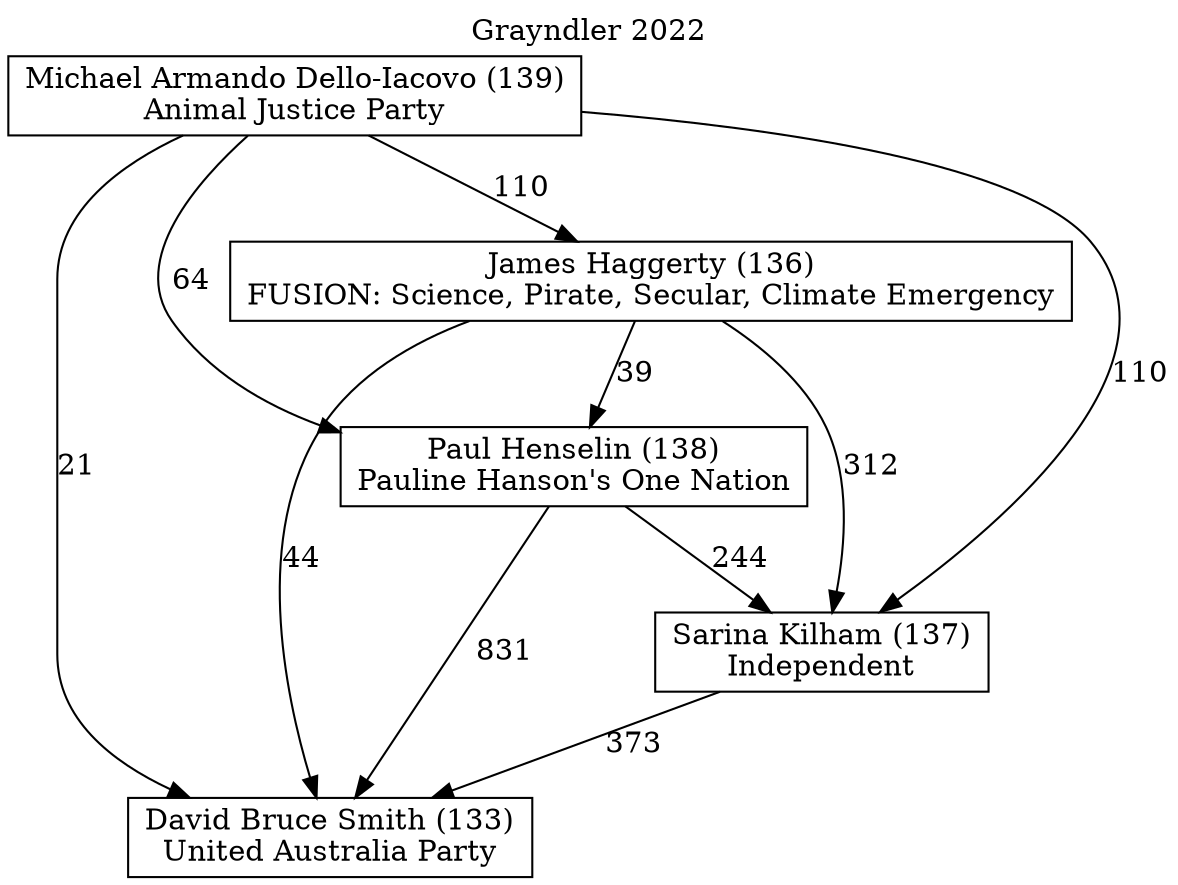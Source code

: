 // House preference flow
digraph "David Bruce Smith (133)_Grayndler_2022" {
	graph [label="Grayndler 2022" labelloc=t mclimit=10]
	node [shape=box]
	"David Bruce Smith (133)" [label="David Bruce Smith (133)
United Australia Party"]
	"Michael Armando Dello-Iacovo (139)" [label="Michael Armando Dello-Iacovo (139)
Animal Justice Party"]
	"Paul Henselin (138)" [label="Paul Henselin (138)
Pauline Hanson's One Nation"]
	"Sarina Kilham (137)" [label="Sarina Kilham (137)
Independent"]
	"James Haggerty (136)" [label="James Haggerty (136)
FUSION: Science, Pirate, Secular, Climate Emergency"]
	"Paul Henselin (138)" -> "David Bruce Smith (133)" [label=831]
	"James Haggerty (136)" -> "Paul Henselin (138)" [label=39]
	"Michael Armando Dello-Iacovo (139)" -> "James Haggerty (136)" [label=110]
	"Michael Armando Dello-Iacovo (139)" -> "David Bruce Smith (133)" [label=21]
	"Michael Armando Dello-Iacovo (139)" -> "Paul Henselin (138)" [label=64]
	"Sarina Kilham (137)" -> "David Bruce Smith (133)" [label=373]
	"James Haggerty (136)" -> "David Bruce Smith (133)" [label=44]
	"Paul Henselin (138)" -> "Sarina Kilham (137)" [label=244]
	"James Haggerty (136)" -> "Sarina Kilham (137)" [label=312]
	"Michael Armando Dello-Iacovo (139)" -> "Sarina Kilham (137)" [label=110]
}
